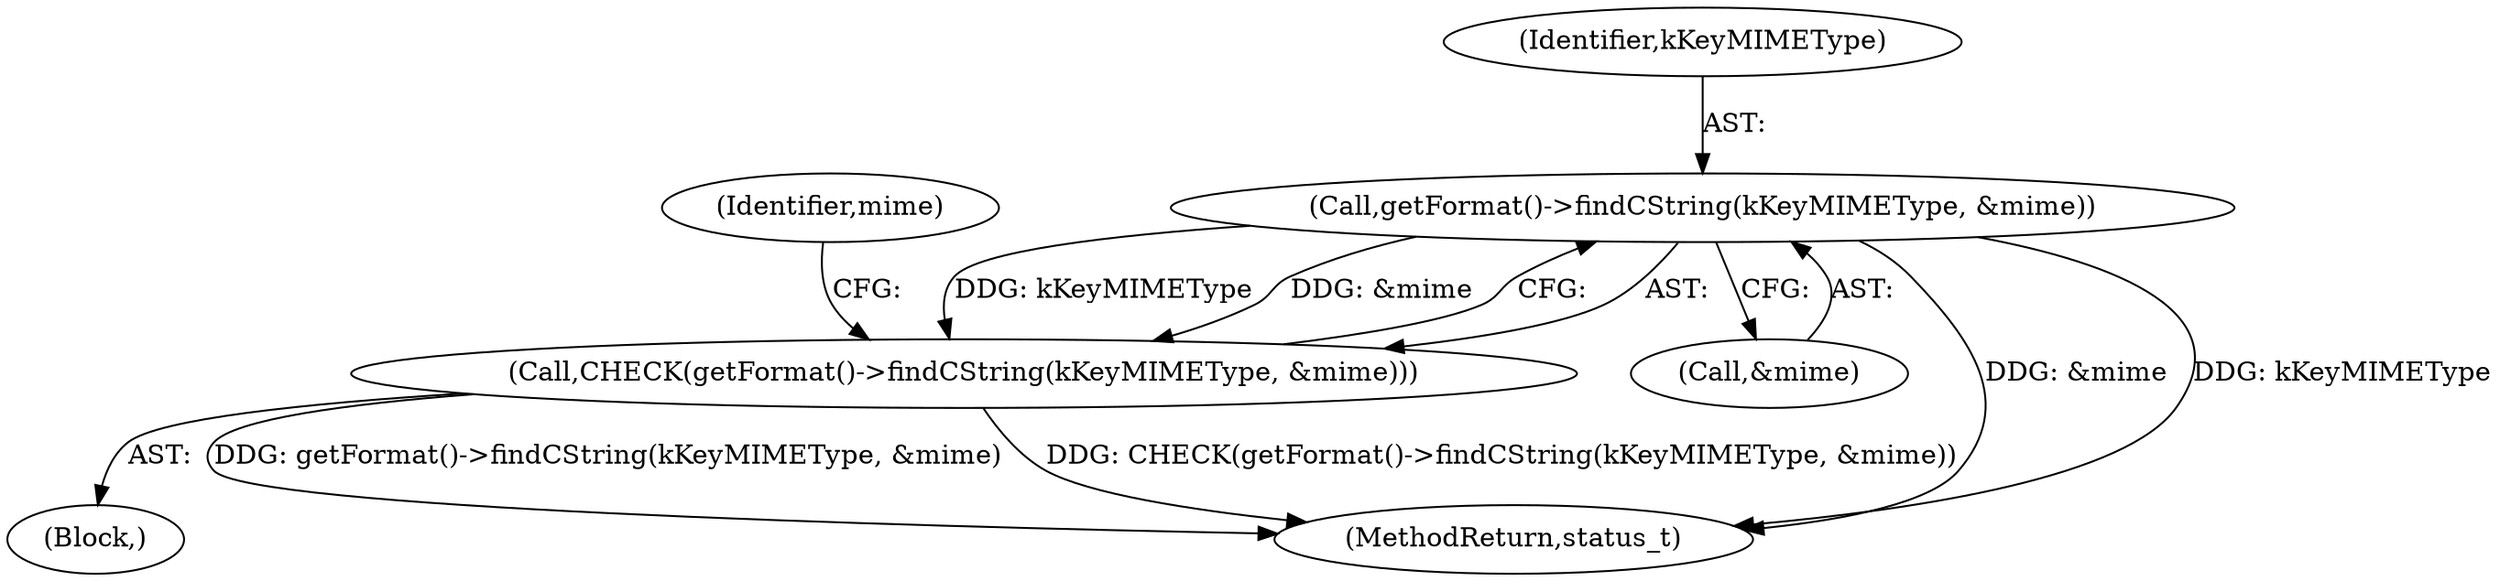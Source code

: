 digraph "0_Android_e248db02fbab2ee9162940bc19f087fd7d96cb9d@pointer" {
"1000182" [label="(Call,getFormat()->findCString(kKeyMIMEType, &mime))"];
"1000181" [label="(Call,CHECK(getFormat()->findCString(kKeyMIMEType, &mime)))"];
"1000183" [label="(Identifier,kKeyMIMEType)"];
"1000182" [label="(Call,getFormat()->findCString(kKeyMIMEType, &mime))"];
"1000184" [label="(Call,&mime)"];
"1000406" [label="(MethodReturn,status_t)"];
"1000181" [label="(Call,CHECK(getFormat()->findCString(kKeyMIMEType, &mime)))"];
"1000103" [label="(Block,)"];
"1000190" [label="(Identifier,mime)"];
"1000182" -> "1000181"  [label="AST: "];
"1000182" -> "1000184"  [label="CFG: "];
"1000183" -> "1000182"  [label="AST: "];
"1000184" -> "1000182"  [label="AST: "];
"1000181" -> "1000182"  [label="CFG: "];
"1000182" -> "1000406"  [label="DDG: &mime"];
"1000182" -> "1000406"  [label="DDG: kKeyMIMEType"];
"1000182" -> "1000181"  [label="DDG: kKeyMIMEType"];
"1000182" -> "1000181"  [label="DDG: &mime"];
"1000181" -> "1000103"  [label="AST: "];
"1000190" -> "1000181"  [label="CFG: "];
"1000181" -> "1000406"  [label="DDG: getFormat()->findCString(kKeyMIMEType, &mime)"];
"1000181" -> "1000406"  [label="DDG: CHECK(getFormat()->findCString(kKeyMIMEType, &mime))"];
}
